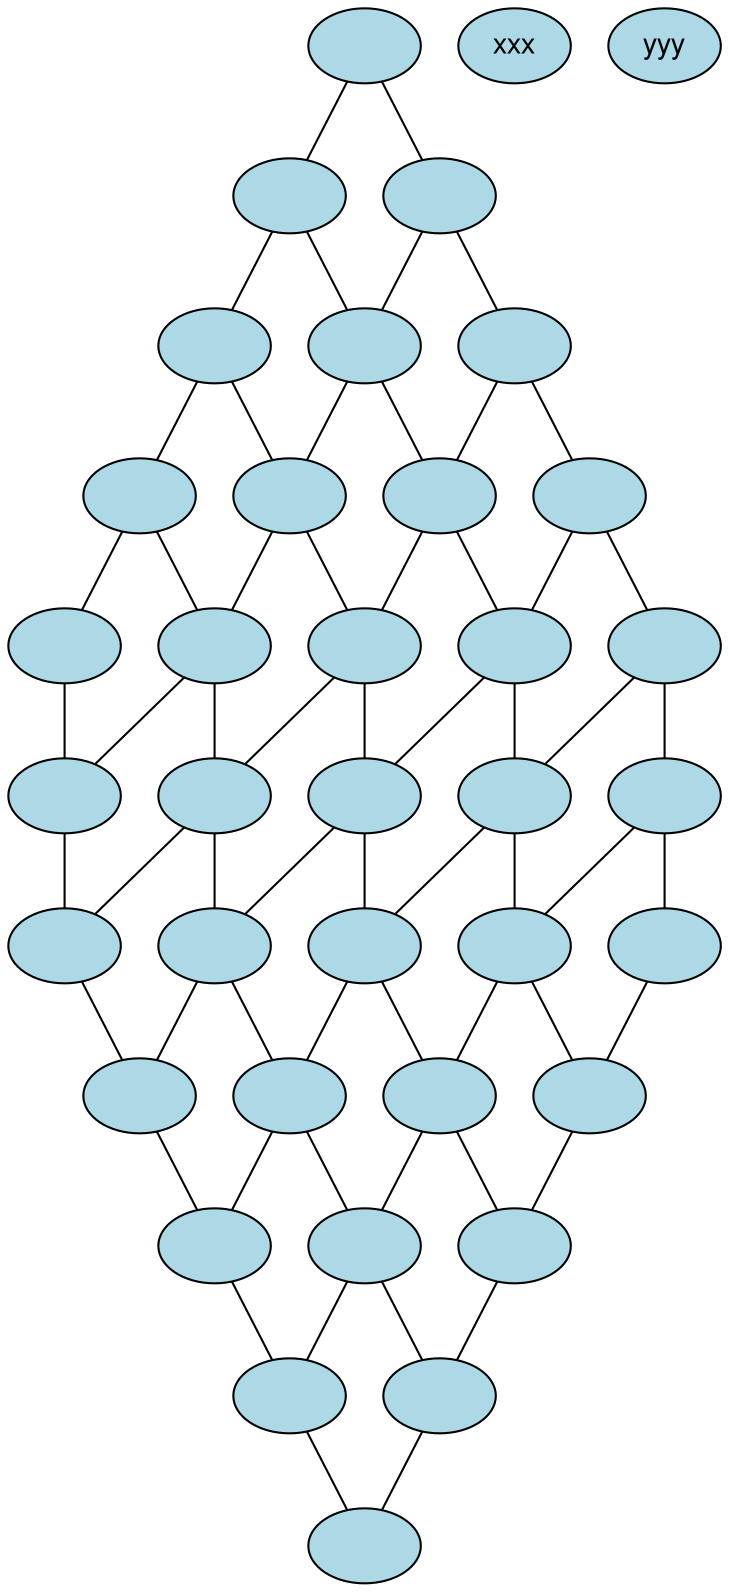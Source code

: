graph G {
  bgcolor="transparent"
  fontname="Helvetica,Arial,sans-serif"
	node [fontname="Helvetica,Arial,sans-serif", label="",style=filled,fillcolor=lightblue]
	edge [fontname="Helvetica,Arial,sans-serif"]
	layout=dot
	labelloc = "t"

  A0[pos="3,0!"]
  A1[pos="10,0!"]
xxx [
    label = xxx
    pos = "0,0!"
]

yyy [
    label = yyy
    pos = "10,10!"
]
  A0 -- A1 -- A2 -- A3 -- A4
	B0 -- B1 -- B2 -- B3 -- B4
	C0 -- C1 -- C2 -- C3 -- C4
	D0 -- D1 -- D2 -- D3 -- D4
	E0 -- E1 -- E2 -- E3 -- E4
	F0 -- F1 -- F2 -- F3 -- F4
	G0 -- G1 -- G2 -- G3 -- G4

  A0 -- B0 -- C0 -- D0 -- E0 -- F0 -- G0
	A1 -- B1 -- C1 -- D1 -- E1 -- F1 -- G1
	A2 -- B2 -- C2 -- D2 -- E2 -- F2 -- G2
	A3 -- B3 -- C3 -- D3 -- E3 -- F3 -- G3
	A4 -- B4 -- C4 -- D4 -- E4 -- F4 -- G4
}
